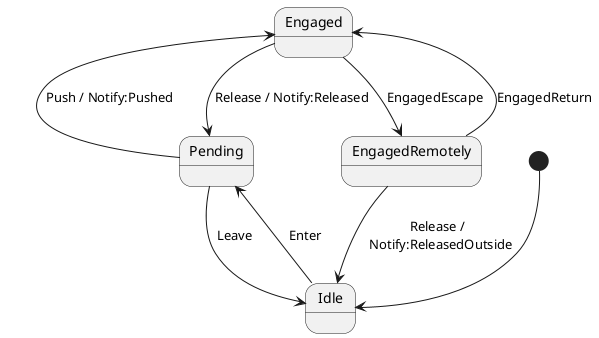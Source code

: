 @startuml
[*] --> Idle

Idle --> Pending: Enter
Pending --> Idle: Leave
Pending -left-> Engaged: Push / Notify:Pushed
Engaged --> Pending: Release / Notify:Released
Engaged --> EngagedRemotely: EngagedEscape
EngagedRemotely --> Engaged: EngagedReturn
EngagedRemotely -> Idle: Release / \n Notify:ReleasedOutside


@enduml